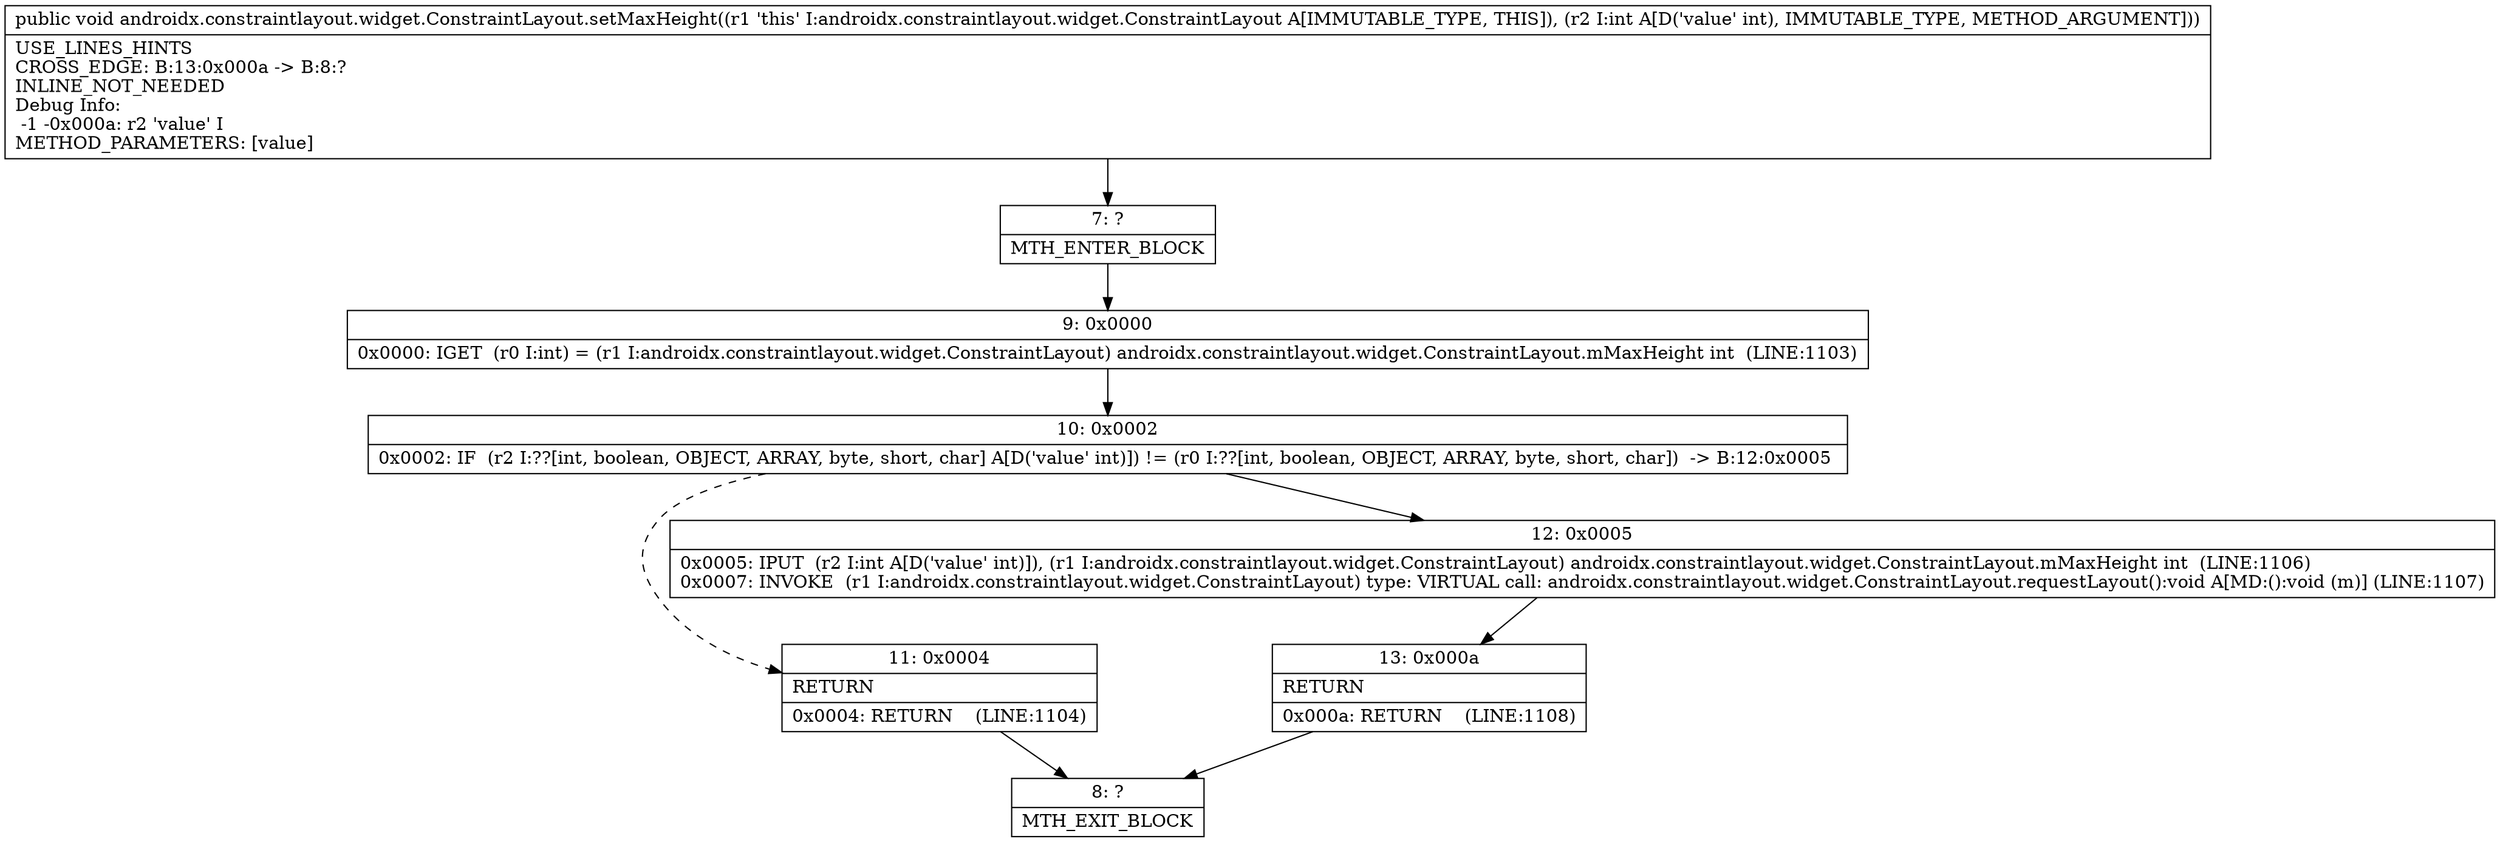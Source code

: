 digraph "CFG forandroidx.constraintlayout.widget.ConstraintLayout.setMaxHeight(I)V" {
Node_7 [shape=record,label="{7\:\ ?|MTH_ENTER_BLOCK\l}"];
Node_9 [shape=record,label="{9\:\ 0x0000|0x0000: IGET  (r0 I:int) = (r1 I:androidx.constraintlayout.widget.ConstraintLayout) androidx.constraintlayout.widget.ConstraintLayout.mMaxHeight int  (LINE:1103)\l}"];
Node_10 [shape=record,label="{10\:\ 0x0002|0x0002: IF  (r2 I:??[int, boolean, OBJECT, ARRAY, byte, short, char] A[D('value' int)]) != (r0 I:??[int, boolean, OBJECT, ARRAY, byte, short, char])  \-\> B:12:0x0005 \l}"];
Node_11 [shape=record,label="{11\:\ 0x0004|RETURN\l|0x0004: RETURN    (LINE:1104)\l}"];
Node_8 [shape=record,label="{8\:\ ?|MTH_EXIT_BLOCK\l}"];
Node_12 [shape=record,label="{12\:\ 0x0005|0x0005: IPUT  (r2 I:int A[D('value' int)]), (r1 I:androidx.constraintlayout.widget.ConstraintLayout) androidx.constraintlayout.widget.ConstraintLayout.mMaxHeight int  (LINE:1106)\l0x0007: INVOKE  (r1 I:androidx.constraintlayout.widget.ConstraintLayout) type: VIRTUAL call: androidx.constraintlayout.widget.ConstraintLayout.requestLayout():void A[MD:():void (m)] (LINE:1107)\l}"];
Node_13 [shape=record,label="{13\:\ 0x000a|RETURN\l|0x000a: RETURN    (LINE:1108)\l}"];
MethodNode[shape=record,label="{public void androidx.constraintlayout.widget.ConstraintLayout.setMaxHeight((r1 'this' I:androidx.constraintlayout.widget.ConstraintLayout A[IMMUTABLE_TYPE, THIS]), (r2 I:int A[D('value' int), IMMUTABLE_TYPE, METHOD_ARGUMENT]))  | USE_LINES_HINTS\lCROSS_EDGE: B:13:0x000a \-\> B:8:?\lINLINE_NOT_NEEDED\lDebug Info:\l  \-1 \-0x000a: r2 'value' I\lMETHOD_PARAMETERS: [value]\l}"];
MethodNode -> Node_7;Node_7 -> Node_9;
Node_9 -> Node_10;
Node_10 -> Node_11[style=dashed];
Node_10 -> Node_12;
Node_11 -> Node_8;
Node_12 -> Node_13;
Node_13 -> Node_8;
}


